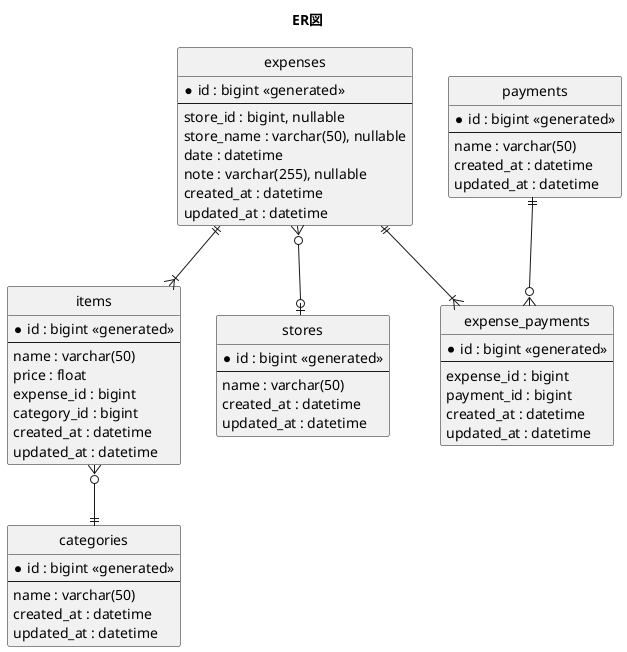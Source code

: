 @startuml
title "ER図"

hide circle

entity expenses {
    *id : bigint <<generated>>
    --
    store_id : bigint, nullable
    store_name : varchar(50), nullable
    date : datetime
    note : varchar(255), nullable
    created_at : datetime
    updated_at : datetime
}

entity items {
    *id : bigint <<generated>>
    --
    name : varchar(50)
    price : float
    expense_id : bigint
    category_id : bigint
    created_at : datetime
    updated_at : datetime
}

entity categories {
    *id : bigint <<generated>>
    --
    name : varchar(50)
    created_at : datetime
    updated_at : datetime
}

entity payments {
    *id : bigint <<generated>>
    --
    name : varchar(50)
    created_at : datetime
    updated_at : datetime
}

entity stores {
    *id : bigint <<generated>>
    --
    name : varchar(50)
    created_at : datetime
    updated_at : datetime
}

entity expense_payments {
    *id : bigint <<generated>>
    --
    expense_id : bigint
    payment_id : bigint
    created_at : datetime
    updated_at : datetime
}

expenses ||--|{ items
items }o--|| categories
expenses ||--|{ expense_payments
payments ||--o{ expense_payments
expenses }o--o| stores

@enduml